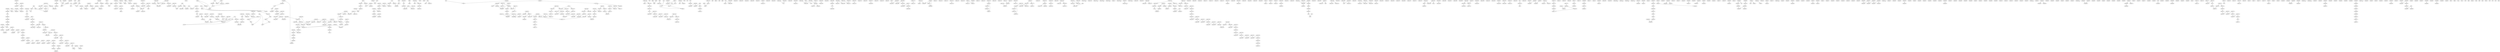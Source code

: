 digraph g
{

  /* list of nodes */
  "Int-Tn";
  "acpP_1";
  "ald2";
  "ald_1";
  "ald_2";
  "alsE";
  "apaH_2";
  "araQ_3";
  "araQ_4";
  "argH";
  "arnC_1";
  "artM_3";
  "atpE_1";
  "bcrR";
  "bglA";
  "bglH_2";
  "bglK_3";
  "bshA";
  "btuD_2";
  "btuD_3";
  "btuD_4";
  "btuD_6";
  "btuD_7";
  "cat";
  "celB_1";
  "celB_2";
  "cmpC";
  "comC1";
  "comC2";
  "cpsB";
  "cpsD";
  "dasA";
  "degA_1";
  "desK";
  "desR";
  "dhfR";
  "dinG_3";
  "dnaC_2";
  "dnaI";
  "dpnA";
  "dpnB";
  "dpnC";
  "dpnM";
  "dps";
  "drdA";
  "efeN";
  "epsJ";
  "erm";
  "femX";
  "fruA_1";
  "ftsY";
  "fucA";
  "fucU";
  "galE_1";
  "galT_2";
  "glnP";
  "glpK_2";
  "glyA_1";
  "glyE";
  "gpsB";
  "group_1";
  "group_1000";
  "group_1001";
  "group_1002";
  "group_1003";
  "group_1004";
  "group_1005";
  "group_1006";
  "group_1007";
  "group_1008";
  "group_1009";
  "group_1010";
  "group_1011";
  "group_1012";
  "group_1013";
  "group_1014";
  "group_1015";
  "group_1016";
  "group_1017";
  "group_1019";
  "group_1020";
  "group_1021";
  "group_1022";
  "group_1023";
  "group_1024";
  "group_1025";
  "group_1027";
  "group_1028";
  "group_1029";
  "group_1030";
  "group_1031";
  "group_1033";
  "group_1034";
  "group_1035";
  "group_1036";
  "group_1037";
  "group_1042";
  "group_1043";
  "group_1044";
  "group_1045";
  "group_1046";
  "group_1047";
  "group_1048";
  "group_1049";
  "group_1050";
  "group_1052";
  "group_1054";
  "group_1055";
  "group_1056";
  "group_1057";
  "group_1058";
  "group_1059";
  "group_1062";
  "group_1063";
  "group_1064";
  "group_1065";
  "group_1066";
  "group_1067";
  "group_1068";
  "group_1069";
  "group_1070";
  "group_1071";
  "group_1072";
  "group_1073";
  "group_1074";
  "group_1075";
  "group_1076";
  "group_1077";
  "group_1078";
  "group_1079";
  "group_108";
  "group_1081";
  "group_1082";
  "group_1083";
  "group_1084";
  "group_1085";
  "group_1086";
  "group_1087";
  "group_1088";
  "group_1089";
  "group_1090";
  "group_1091";
  "group_1092";
  "group_1093";
  "group_1094";
  "group_1095";
  "group_1096";
  "group_1097";
  "group_1098";
  "group_1099";
  "group_1100";
  "group_1101";
  "group_1102";
  "group_1103";
  "group_1104";
  "group_1105";
  "group_1106";
  "group_1108";
  "group_1109";
  "group_1110";
  "group_1111";
  "group_1112";
  "group_1113";
  "group_1114";
  "group_1115";
  "group_1116";
  "group_1117";
  "group_1118";
  "group_1119";
  "group_112";
  "group_1120";
  "group_1121";
  "group_1123";
  "group_1124";
  "group_1125";
  "group_1126";
  "group_1127";
  "group_1128";
  "group_1129";
  "group_1130";
  "group_1131";
  "group_1133";
  "group_1134";
  "group_1135";
  "group_1136";
  "group_1137";
  "group_1138";
  "group_1139";
  "group_114";
  "group_1140";
  "group_1141";
  "group_1142";
  "group_1143";
  "group_1144";
  "group_1145";
  "group_1146";
  "group_1147";
  "group_115";
  "group_1151";
  "group_1152";
  "group_1153";
  "group_1154";
  "group_1155";
  "group_1156";
  "group_1157";
  "group_1158";
  "group_1159";
  "group_1160";
  "group_1161";
  "group_1162";
  "group_1163";
  "group_1164";
  "group_1165";
  "group_1166";
  "group_1167";
  "group_1168";
  "group_1169";
  "group_1170";
  "group_1171";
  "group_1172";
  "group_1173";
  "group_1174";
  "group_1175";
  "group_1177";
  "group_1178";
  "group_1179";
  "group_1180";
  "group_1181";
  "group_1182";
  "group_1183";
  "group_1184";
  "group_1185";
  "group_1186";
  "group_1187";
  "group_1189";
  "group_1190";
  "group_1191";
  "group_1192";
  "group_1193";
  "group_1194";
  "group_1195";
  "group_1196";
  "group_1197";
  "group_1198";
  "group_1199";
  "group_12";
  "group_1200";
  "group_1201";
  "group_1202";
  "group_1203";
  "group_1204";
  "group_1205";
  "group_1206";
  "group_1207";
  "group_1208";
  "group_1209";
  "group_1210";
  "group_1211";
  "group_1212";
  "group_1213";
  "group_1214";
  "group_1215";
  "group_1216";
  "group_1217";
  "group_1218";
  "group_1219";
  "group_1220";
  "group_1221";
  "group_1222";
  "group_1223";
  "group_1224";
  "group_1225";
  "group_1226";
  "group_1227";
  "group_1228";
  "group_1229";
  "group_123";
  "group_1230";
  "group_1231";
  "group_1232";
  "group_1233";
  "group_1234";
  "group_1235";
  "group_1236";
  "group_1237";
  "group_1238";
  "group_1239";
  "group_124";
  "group_1240";
  "group_1241";
  "group_1242";
  "group_1243";
  "group_1244";
  "group_1245";
  "group_1246";
  "group_1247";
  "group_1248";
  "group_1249";
  "group_1250";
  "group_1251";
  "group_1252";
  "group_1253";
  "group_1254";
  "group_1255";
  "group_1256";
  "group_1257";
  "group_1258";
  "group_1259";
  "group_1260";
  "group_1261";
  "group_1262";
  "group_1263";
  "group_1264";
  "group_1265";
  "group_1266";
  "group_1267";
  "group_1269";
  "group_1271";
  "group_1272";
  "group_1273";
  "group_1274";
  "group_1275";
  "group_1276";
  "group_1277";
  "group_1278";
  "group_1279";
  "group_1280";
  "group_1281";
  "group_1282";
  "group_1283";
  "group_1284";
  "group_1285";
  "group_1286";
  "group_1287";
  "group_1288";
  "group_1289";
  "group_1290";
  "group_1291";
  "group_1292";
  "group_1293";
  "group_1294";
  "group_1295";
  "group_1296";
  "group_1299";
  "group_13";
  "group_130";
  "group_1300";
  "group_1302";
  "group_1303";
  "group_1304";
  "group_1305";
  "group_1306";
  "group_1307";
  "group_1308";
  "group_1309";
  "group_131";
  "group_1310";
  "group_1312";
  "group_1313";
  "group_1314";
  "group_1315";
  "group_1316";
  "group_1317";
  "group_132";
  "group_1320";
  "group_1321";
  "group_1322";
  "group_1323";
  "group_1324";
  "group_1325";
  "group_1326";
  "group_1327";
  "group_1328";
  "group_1329";
  "group_133";
  "group_1330";
  "group_1331";
  "group_1332";
  "group_1334";
  "group_1335";
  "group_1336";
  "group_1337";
  "group_1338";
  "group_1340";
  "group_1341";
  "group_1343";
  "group_1344";
  "group_1345";
  "group_1346";
  "group_1347";
  "group_1348";
  "group_1349";
  "group_135";
  "group_1350";
  "group_1351";
  "group_1352";
  "group_1353";
  "group_1354";
  "group_1355";
  "group_1356";
  "group_1358";
  "group_1359";
  "group_136";
  "group_1360";
  "group_1361";
  "group_1362";
  "group_1364";
  "group_1366";
  "group_1367";
  "group_1368";
  "group_1369";
  "group_1370";
  "group_1371";
  "group_1372";
  "group_1373";
  "group_1374";
  "group_1375";
  "group_1376";
  "group_1379";
  "group_1380";
  "group_1381";
  "group_1383";
  "group_1384";
  "group_1385";
  "group_1386";
  "group_1387";
  "group_1388";
  "group_1389";
  "group_1390";
  "group_1391";
  "group_1392";
  "group_1393";
  "group_1394";
  "group_1395";
  "group_1396";
  "group_1397";
  "group_1399";
  "group_14";
  "group_1400";
  "group_1402";
  "group_1403";
  "group_1404";
  "group_1405";
  "group_1406";
  "group_1407";
  "group_1408";
  "group_1409";
  "group_1410";
  "group_1411";
  "group_1412";
  "group_1413";
  "group_1414";
  "group_1418";
  "group_1420";
  "group_1424";
  "group_143";
  "group_144";
  "group_145";
  "group_146";
  "group_15";
  "group_151";
  "group_155";
  "group_158";
  "group_16";
  "group_163";
  "group_164";
  "group_17";
  "group_173";
  "group_176";
  "group_177";
  "group_18";
  "group_19";
  "group_1902";
  "group_1903";
  "group_1904";
  "group_20";
  "group_205";
  "group_206";
  "group_207";
  "group_208";
  "group_209";
  "group_21";
  "group_210";
  "group_211";
  "group_212";
  "group_213";
  "group_218";
  "group_22";
  "group_23";
  "group_24";
  "group_25";
  "group_2558";
  "group_2559";
  "group_258";
  "group_259";
  "group_26";
  "group_260";
  "group_262";
  "group_266";
  "group_27";
  "group_28";
  "group_284";
  "group_285";
  "group_290";
  "group_295";
  "group_296";
  "group_3";
  "group_301";
  "group_302";
  "group_313";
  "group_314";
  "group_315";
  "group_317";
  "group_319";
  "group_325";
  "group_328";
  "group_33";
  "group_34";
  "group_345";
  "group_35";
  "group_351";
  "group_352";
  "group_356";
  "group_36";
  "group_361";
  "group_377";
  "group_378";
  "group_39";
  "group_392";
  "group_4";
  "group_41";
  "group_416";
  "group_42";
  "group_420";
  "group_424";
  "group_428";
  "group_438";
  "group_443";
  "group_444";
  "group_445";
  "group_446";
  "group_45";
  "group_46";
  "group_460";
  "group_461";
  "group_462";
  "group_466";
  "group_467";
  "group_468";
  "group_469";
  "group_47";
  "group_471";
  "group_477";
  "group_479";
  "group_48";
  "group_480";
  "group_482";
  "group_483";
  "group_484";
  "group_485";
  "group_486";
  "group_488";
  "group_489";
  "group_490";
  "group_492";
  "group_493";
  "group_494";
  "group_496";
  "group_497";
  "group_498";
  "group_499";
  "group_5";
  "group_50";
  "group_501";
  "group_502";
  "group_503";
  "group_504";
  "group_505";
  "group_508";
  "group_51";
  "group_510";
  "group_511";
  "group_512";
  "group_513";
  "group_515";
  "group_516";
  "group_518";
  "group_519";
  "group_52";
  "group_524";
  "group_525";
  "group_527";
  "group_528";
  "group_529";
  "group_53";
  "group_530";
  "group_532";
  "group_533";
  "group_534";
  "group_535";
  "group_536";
  "group_537";
  "group_539";
  "group_54";
  "group_540";
  "group_541";
  "group_542";
  "group_543";
  "group_544";
  "group_545";
  "group_546";
  "group_547";
  "group_549";
  "group_550";
  "group_551";
  "group_552";
  "group_553";
  "group_554";
  "group_555";
  "group_556";
  "group_558";
  "group_559";
  "group_56";
  "group_560";
  "group_561";
  "group_562";
  "group_563";
  "group_564";
  "group_565";
  "group_566";
  "group_567";
  "group_569";
  "group_576";
  "group_577";
  "group_578";
  "group_58";
  "group_581";
  "group_582";
  "group_584";
  "group_585";
  "group_586";
  "group_587";
  "group_588";
  "group_589";
  "group_59";
  "group_590";
  "group_592";
  "group_593";
  "group_594";
  "group_595";
  "group_596";
  "group_597";
  "group_6";
  "group_60";
  "group_600";
  "group_601";
  "group_603";
  "group_604";
  "group_605";
  "group_606";
  "group_607";
  "group_608";
  "group_609";
  "group_610";
  "group_614";
  "group_615";
  "group_616";
  "group_617";
  "group_618";
  "group_619";
  "group_62";
  "group_621";
  "group_622";
  "group_623";
  "group_624";
  "group_625";
  "group_633";
  "group_634";
  "group_635";
  "group_636";
  "group_637";
  "group_638";
  "group_639";
  "group_64";
  "group_640";
  "group_641";
  "group_642";
  "group_643";
  "group_644";
  "group_645";
  "group_646";
  "group_647";
  "group_648";
  "group_65";
  "group_650";
  "group_651";
  "group_652";
  "group_653";
  "group_654";
  "group_655";
  "group_656";
  "group_66";
  "group_660";
  "group_661";
  "group_662";
  "group_663";
  "group_664";
  "group_665";
  "group_666";
  "group_667";
  "group_668";
  "group_669";
  "group_67";
  "group_670";
  "group_671";
  "group_673";
  "group_676";
  "group_677";
  "group_680";
  "group_681";
  "group_682";
  "group_684";
  "group_685";
  "group_686";
  "group_688";
  "group_689";
  "group_690";
  "group_691";
  "group_692";
  "group_693";
  "group_694";
  "group_698";
  "group_7";
  "group_702";
  "group_703";
  "group_711";
  "group_712";
  "group_713";
  "group_714";
  "group_715";
  "group_716";
  "group_717";
  "group_718";
  "group_719";
  "group_72";
  "group_721";
  "group_722";
  "group_723";
  "group_724";
  "group_725";
  "group_726";
  "group_727";
  "group_728";
  "group_729";
  "group_730";
  "group_731";
  "group_732";
  "group_733";
  "group_734";
  "group_735";
  "group_737";
  "group_738";
  "group_739";
  "group_740";
  "group_741";
  "group_742";
  "group_743";
  "group_744";
  "group_745";
  "group_746";
  "group_747";
  "group_748";
  "group_749";
  "group_75";
  "group_750";
  "group_751";
  "group_752";
  "group_753";
  "group_754";
  "group_755";
  "group_756";
  "group_757";
  "group_758";
  "group_759";
  "group_760";
  "group_761";
  "group_762";
  "group_763";
  "group_764";
  "group_765";
  "group_766";
  "group_767";
  "group_768";
  "group_769";
  "group_77";
  "group_770";
  "group_771";
  "group_772";
  "group_773";
  "group_774";
  "group_775";
  "group_776";
  "group_777";
  "group_778";
  "group_779";
  "group_78";
  "group_782";
  "group_783";
  "group_786";
  "group_788";
  "group_789";
  "group_79";
  "group_790";
  "group_791";
  "group_792";
  "group_793";
  "group_794";
  "group_795";
  "group_796";
  "group_797";
  "group_798";
  "group_799";
  "group_8";
  "group_800";
  "group_801";
  "group_802";
  "group_803";
  "group_804";
  "group_806";
  "group_807";
  "group_808";
  "group_809";
  "group_81";
  "group_810";
  "group_811";
  "group_812";
  "group_813";
  "group_814";
  "group_815";
  "group_816";
  "group_817";
  "group_818";
  "group_819";
  "group_82";
  "group_820";
  "group_822";
  "group_823";
  "group_824";
  "group_825";
  "group_826";
  "group_827";
  "group_828";
  "group_829";
  "group_830";
  "group_831";
  "group_832";
  "group_834";
  "group_835";
  "group_836";
  "group_837";
  "group_838";
  "group_839";
  "group_840";
  "group_841";
  "group_842";
  "group_843";
  "group_844";
  "group_845";
  "group_846";
  "group_847";
  "group_848";
  "group_85";
  "group_850";
  "group_851";
  "group_852";
  "group_853";
  "group_854";
  "group_855";
  "group_856";
  "group_857";
  "group_861";
  "group_862";
  "group_863";
  "group_864";
  "group_865";
  "group_866";
  "group_867";
  "group_868";
  "group_869";
  "group_87";
  "group_870";
  "group_871";
  "group_872";
  "group_873";
  "group_874";
  "group_875";
  "group_876";
  "group_877";
  "group_878";
  "group_879";
  "group_880";
  "group_881";
  "group_884";
  "group_885";
  "group_887";
  "group_888";
  "group_889";
  "group_890";
  "group_892";
  "group_893";
  "group_894";
  "group_895";
  "group_896";
  "group_897";
  "group_898";
  "group_899";
  "group_9";
  "group_900";
  "group_902";
  "group_903";
  "group_904";
  "group_905";
  "group_906";
  "group_907";
  "group_908";
  "group_909";
  "group_911";
  "group_912";
  "group_913";
  "group_914";
  "group_915";
  "group_916";
  "group_917";
  "group_918";
  "group_919";
  "group_920";
  "group_921";
  "group_922";
  "group_923";
  "group_924";
  "group_925";
  "group_926";
  "group_927";
  "group_928";
  "group_929";
  "group_93";
  "group_930";
  "group_932";
  "group_934";
  "group_935";
  "group_936";
  "group_937";
  "group_94";
  "group_940";
  "group_941";
  "group_942";
  "group_943";
  "group_944";
  "group_945";
  "group_946";
  "group_947";
  "group_948";
  "group_949";
  "group_95";
  "group_950";
  "group_951";
  "group_952";
  "group_953";
  "group_955";
  "group_956";
  "group_957";
  "group_958";
  "group_959";
  "group_961";
  "group_962";
  "group_963";
  "group_964";
  "group_965";
  "group_966";
  "group_969";
  "group_970";
  "group_972";
  "group_973";
  "group_974";
  "group_975";
  "group_976";
  "group_977";
  "group_978";
  "group_979";
  "group_980";
  "group_982";
  "group_983";
  "group_984";
  "group_985";
  "group_987";
  "group_988";
  "group_989";
  "group_99";
  "group_990";
  "group_991";
  "group_992";
  "group_993";
  "group_996";
  "group_997";
  "group_998";
  "group_999";
  "gspA";
  "haeIIIM";
  "hisC";
  "hlyB";
  "iga";
  "iga_1";
  "iga_2";
  "insK";
  "iphP";
  "lacE_2";
  "lacF_2";
  "lacG_1";
  "lagD_3";
  "leuB";
  "levE_1";
  "lexA";
  "licC_2";
  "lnrL";
  "lytA_1";
  "lytA_2";
  "malK";
  "manP";
  "manR";
  "manX_2";
  "manZ_3";
  "melD_1";
  "menE";
  "metG_1";
  "metY";
  "mngA";
  "msbA_2";
  "mshA";
  "msmX_2";
  "mta";
  "mtlD";
  "mtlF";
  "mtlR";
  "murR";
  "nagC_2";
  "nagD";
  "nanA_3";
  "nanB_2";
  "nanE_2";
  "nanE_3";
  "ndvA";
  "ntpA";
  "ntpB";
  "ntpC";
  "ntpD";
  "ntpG";
  "ntpK";
  "pbpX";
  "peb1A_2";
  "penA";
  "pezA";
  "pezT";
  "phoU_3";
  "pinR";
  "ponA";
  "ramC";
  "rbsR";
  "rcsC";
  "recF_2";
  "repB";
  "rfbA";
  "rfbC";
  "rhaB";
  "rhaR";
  "rlmN_2";
  "rmlA";
  "rmlB";
  "rmlD";
  "rsmC";
  "serB";
  "smc_2";
  "sorC_1";
  "ssb_3";
  "sugB";
  "tagF";
  "tagU_1";
  "tet(M)";
  "thiO";
  "tkt_1";
  "trpC";
  "tsaB";
  "uvrD";
  "xerC_1";
  "xerC_3";
  "xerC_4";
  "xerC_5";
  "xerC_6";
  "xerC_7";
  "xerC_9";
  "xerD";
  "ybbH_2";
  "ycfH";
  "yihX";
  "yjhC_2";
  "yodJ";
  "yteP_2";
  "ywqC";
  "yxdL_2";

  /* list of edges */
  "Int-Tn" -> "group_887" [weight = "1"];
  "acpP_1" -> "group_1300" [weight = "1"];
  "acpP_1" -> "group_1302" [weight = "1"];
  "ald2" -> "ald_1" [weight = "1"];
  "ald2" -> "ald_2" [weight = "1"];
  "ald_2" -> "ald_1" [weight = "1"];
  "alsE" -> "fruA_1" [weight = "1"];
  "alsE" -> "tkt_1" [weight = "1"];
  "araQ_3" -> "group_673" [weight = "1"];
  "atpE_1" -> "ntpC" [weight = "0.5"];
  "bcrR" -> "group_996" [weight = "1"];
  "bglK_3" -> "group_702" [weight = "0.5"];
  "btuD_2" -> "btuD_3" [weight = "1"];
  "btuD_2" -> "group_881" [weight = "1"];
  "btuD_4" -> "group_496" [weight = "1"];
  "btuD_6" -> "group_982" [weight = "1"];
  "btuD_7" -> "group_1400" [weight = "1"];
  "btuD_7" -> "group_1402" [weight = "1"];
  "celB_1" -> "celB_2" [weight = "1"];
  "cpsB" -> "group_1364" [weight = "1"];
  "cpsB" -> "tagU_1" [weight = "1"];
  "degA_1" -> "dasA" [weight = "1"];
  "desK" -> "desR" [weight = "1"];
  "desK" -> "group_313" [weight = "1"];
  "dpnB" -> "dpnA" [weight = "1"];
  "dpnC" -> "group_1050" [weight = "0.5"];
  "dpnM" -> "dpnA" [weight = "1"];
  "dps" -> "dhfR" [weight = "0.5"];
  "epsJ" -> "group_515" [weight = "1"];
  "fucA" -> "group_934" [weight = "1"];
  "fucU" -> "drdA" [weight = "0.5"];
  "fucU" -> "manX_2" [weight = "0.5"];
  "galE_1" -> "galT_2" [weight = "1"];
  "glyA_1" -> "group_969" [weight = "1"];
  "group_1000" -> "group_1001" [weight = "1"];
  "group_1000" -> "group_999" [weight = "1"];
  "group_1001" -> "group_1002" [weight = "1"];
  "group_1002" -> "group_1003" [weight = "1"];
  "group_1004" -> "group_1003" [weight = "1"];
  "group_1004" -> "group_1005" [weight = "1"];
  "group_1006" -> "group_1005" [weight = "1"];
  "group_1006" -> "group_1007" [weight = "1"];
  "group_1007" -> "group_1008" [weight = "1"];
  "group_1007" -> "group_1283" [weight = "1"];
  "group_1008" -> "group_1009" [weight = "1"];
  "group_1010" -> "group_1009" [weight = "1"];
  "group_1012" -> "group_1011" [weight = "1"];
  "group_1012" -> "group_1013" [weight = "1"];
  "group_1013" -> "group_1014" [weight = "1"];
  "group_1015" -> "group_1014" [weight = "1"];
  "group_1016" -> "group_1015" [weight = "1"];
  "group_1016" -> "group_1017" [weight = "1"];
  "group_1020" -> "group_1021" [weight = "1"];
  "group_1021" -> "group_1022" [weight = "1"];
  "group_1023" -> "group_1022" [weight = "1"];
  "group_1023" -> "group_1024" [weight = "1"];
  "group_1025" -> "group_1024" [weight = "1"];
  "group_1025" -> "gspA" [weight = "1"];
  "group_1027" -> "group_1028" [weight = "1"];
  "group_1028" -> "group_1029" [weight = "1"];
  "group_1030" -> "group_1029" [weight = "1"];
  "group_1031" -> "group_1030" [weight = "1"];
  "group_1043" -> "group_1042" [weight = "1"];
  "group_1044" -> "group_1043" [weight = "1"];
  "group_1044" -> "group_1045" [weight = "1"];
  "group_1045" -> "group_1046" [weight = "1"];
  "group_1052" -> "lnrL" [weight = "0.5"];
  "group_1054" -> "lnrL" [weight = "0.5"];
  "group_1056" -> "group_1057" [weight = "1"];
  "group_1058" -> "group_1059" [weight = "0.5"];
  "group_1062" -> "group_266" [weight = "1"];
  "group_1064" -> "group_1063" [weight = "1"];
  "group_1068" -> "group_1067" [weight = "1"];
  "group_1068" -> "group_1069" [weight = "1"];
  "group_1070" -> "group_1071" [weight = "1"];
  "group_1072" -> "group_1071" [weight = "1"];
  "group_1073" -> "group_1074" [weight = "1"];
  "group_1077" -> "group_1383" [weight = "1"];
  "group_1082" -> "group_1081" [weight = "1"];
  "group_1082" -> "group_1083" [weight = "1"];
  "group_1084" -> "group_1083" [weight = "1"];
  "group_1084" -> "group_1085" [weight = "1"];
  "group_1085" -> "group_1086" [weight = "1"];
  "group_1087" -> "group_1088" [weight = "1"];
  "group_1090" -> "group_1089" [weight = "1"];
  "group_1090" -> "group_1091" [weight = "1"];
  "group_1091" -> "group_1092" [weight = "1"];
  "group_1092" -> "group_1093" [weight = "1"];
  "group_1094" -> "group_1093" [weight = "1"];
  "group_1094" -> "group_1095" [weight = "1"];
  "group_1096" -> "group_1095" [weight = "1"];
  "group_1096" -> "group_1097" [weight = "1"];
  "group_1098" -> "group_1097" [weight = "1"];
  "group_1099" -> "group_1098" [weight = "1"];
  "group_1099" -> "group_1100" [weight = "1"];
  "group_1101" -> "group_1100" [weight = "1"];
  "group_1102" -> "group_1101" [weight = "1"];
  "group_1102" -> "group_1103" [weight = "1"];
  "group_1103" -> "group_1104" [weight = "1"];
  "group_1105" -> "group_1104" [weight = "1"];
  "group_1106" -> "group_1105" [weight = "1"];
  "group_1109" -> "group_1108" [weight = "1"];
  "group_1109" -> "group_1110" [weight = "1"];
  "group_1110" -> "group_1111" [weight = "1"];
  "group_1111" -> "group_1112" [weight = "1"];
  "group_1112" -> "group_1113" [weight = "1"];
  "group_1114" -> "group_1113" [weight = "1"];
  "group_1114" -> "group_1115" [weight = "1"];
  "group_1117" -> "group_1118" [weight = "1"];
  "group_1119" -> "group_589" [weight = "1"];
  "group_1119" -> "group_9" [weight = "1"];
  "group_1124" -> "group_1123" [weight = "1"];
  "group_1128" -> "dnaC_2" [weight = "1"];
  "group_1128" -> "group_1129" [weight = "1"];
  "group_1129" -> "group_1130" [weight = "1"];
  "group_1130" -> "group_1131" [weight = "1"];
  "group_1131" -> "xerC_7" [weight = "1"];
  "group_1134" -> "group_1133" [weight = "1"];
  "group_1134" -> "group_1135" [weight = "1"];
  "group_1135" -> "group_1136" [weight = "1"];
  "group_1137" -> "group_1136" [weight = "1"];
  "group_1137" -> "group_1138" [weight = "1"];
  "group_1139" -> "group_1138" [weight = "1"];
  "group_1139" -> "group_1140" [weight = "1"];
  "group_1140" -> "group_1141" [weight = "1"];
  "group_1142" -> "group_1141" [weight = "1"];
  "group_1143" -> "group_1142" [weight = "1"];
  "group_1143" -> "group_1144" [weight = "1"];
  "group_1144" -> "group_1145" [weight = "1"];
  "group_1145" -> "group_1146" [weight = "1"];
  "group_1147" -> "phoU_3" [weight = "1"];
  "group_114" -> "group_1035" [weight = "1"];
  "group_114" -> "group_551" [weight = "1"];
  "group_1152" -> "group_351" [weight = "1"];
  "group_1155" -> "group_501" [weight = "1"];
  "group_1156" -> "group_1157" [weight = "1"];
  "group_1158" -> "group_1159" [weight = "1"];
  "group_1161" -> "group_1160" [weight = "1"];
  "group_1161" -> "group_1409" [weight = "1"];
  "group_1163" -> "group_1164" [weight = "1"];
  "group_1165" -> "group_1164" [weight = "1"];
  "group_1166" -> "group_1165" [weight = "1"];
  "group_1167" -> "group_1168" [weight = "1"];
  "group_1167" -> "group_504" [weight = "1"];
  "group_1168" -> "group_1169" [weight = "1"];
  "group_1168" -> "group_1196" [weight = "1"];
  "group_1170" -> "group_815" [weight = "1"];
  "group_1171" -> "group_815" [weight = "1"];
  "group_1172" -> "group_1171" [weight = "1"];
  "group_1172" -> "group_1173" [weight = "1"];
  "group_1174" -> "group_1175" [weight = "1"];
  "group_1174" -> "group_811" [weight = "1"];
  "group_1175" -> "group_809" [weight = "1"];
  "group_1177" -> "group_213" [weight = "1"];
  "group_1178" -> "group_262" [weight = "1"];
  "group_1180" -> "group_1181" [weight = "1"];
  "group_1181" -> "group_1182" [weight = "1"];
  "group_1185" -> "group_1184" [weight = "1"];
  "group_1185" -> "group_1186" [weight = "1"];
  "group_1186" -> "group_1187" [weight = "1"];
  "group_1190" -> "group_1189" [weight = "1"];
  "group_1191" -> "group_1190" [weight = "1"];
  "group_1191" -> "group_1192" [weight = "1"];
  "group_1193" -> "group_1192" [weight = "1"];
  "group_1194" -> "group_1194" [weight = "1"];
  "group_1196" -> "group_1196" [weight = "1"];
  "group_1197" -> "group_1197" [weight = "1"];
  "group_1198" -> "group_1198" [weight = "1"];
  "group_1199" -> "group_1199" [weight = "1"];
  "group_1200" -> "group_1200" [weight = "1"];
  "group_1201" -> "group_1201" [weight = "1"];
  "group_1202" -> "group_1202" [weight = "1"];
  "group_1206" -> "group_1205" [weight = "1"];
  "group_1206" -> "group_1207" [weight = "1"];
  "group_1208" -> "xerC_1" [weight = "1"];
  "group_1209" -> "group_1208" [weight = "1"];
  "group_1210" -> "group_1209" [weight = "1"];
  "group_1210" -> "group_1211" [weight = "1"];
  "group_1211" -> "group_1212" [weight = "1"];
  "group_1213" -> "group_1212" [weight = "1"];
  "group_1214" -> "group_1213" [weight = "1"];
  "group_1214" -> "group_1215" [weight = "1"];
  "group_1215" -> "group_1216" [weight = "1"];
  "group_1216" -> "group_1217" [weight = "1"];
  "group_1218" -> "group_1217" [weight = "1"];
  "group_1218" -> "group_1219" [weight = "1"];
  "group_1219" -> "group_1220" [weight = "1"];
  "group_1220" -> "group_1221" [weight = "1"];
  "group_1221" -> "group_1222" [weight = "1"];
  "group_1222" -> "group_1223" [weight = "1"];
  "group_1224" -> "group_1223" [weight = "1"];
  "group_1224" -> "group_1225" [weight = "1"];
  "group_1225" -> "group_1226" [weight = "1"];
  "group_1227" -> "group_1226" [weight = "1"];
  "group_1227" -> "group_1228" [weight = "1"];
  "group_1229" -> "group_1228" [weight = "1"];
  "group_1229" -> "group_1230" [weight = "1"];
  "group_1230" -> "group_1231" [weight = "1"];
  "group_1232" -> "group_1231" [weight = "1"];
  "group_1232" -> "group_1233" [weight = "1"];
  "group_1234" -> "group_1233" [weight = "1"];
  "group_1234" -> "group_1235" [weight = "1"];
  "group_1235" -> "group_1236" [weight = "1"];
  "group_1237" -> "group_1236" [weight = "1"];
  "group_1238" -> "group_1237" [weight = "1"];
  "group_1238" -> "group_1239" [weight = "1"];
  "group_1239" -> "group_1240" [weight = "1"];
  "group_1241" -> "group_1240" [weight = "1"];
  "group_1241" -> "group_1242" [weight = "1"];
  "group_1242" -> "group_1243" [weight = "1"];
  "group_1243" -> "group_1244" [weight = "1"];
  "group_1244" -> "group_1245" [weight = "1"];
  "group_1246" -> "group_1245" [weight = "1"];
  "group_1246" -> "group_1247" [weight = "1"];
  "group_1247" -> "group_1248" [weight = "1"];
  "group_1249" -> "group_1248" [weight = "1"];
  "group_1249" -> "group_1250" [weight = "1"];
  "group_124" -> "group_266" [weight = "1"];
  "group_1251" -> "group_1250" [weight = "1"];
  "group_1251" -> "group_1252" [weight = "1"];
  "group_1253" -> "group_1252" [weight = "1"];
  "group_1253" -> "group_1254" [weight = "1"];
  "group_1254" -> "group_1255" [weight = "1"];
  "group_1255" -> "group_1256" [weight = "1"];
  "group_1256" -> "group_1257" [weight = "1"];
  "group_1261" -> "group_1262" [weight = "1"];
  "group_1263" -> "group_1262" [weight = "1"];
  "group_1263" -> "group_1264" [weight = "1"];
  "group_1264" -> "group_525" [weight = "1"];
  "group_1265" -> "group_525" [weight = "1"];
  "group_1266" -> "group_1265" [weight = "1"];
  "group_1266" -> "group_1267" [weight = "1"];
  "group_1267" -> "ndvA" [weight = "1"];
  "group_1269" -> "ndvA" [weight = "1"];
  "group_1269" -> "rhaR" [weight = "1"];
  "group_1275" -> "group_36" [weight = "1"];
  "group_1277" -> "group_1276" [weight = "1"];
  "group_1277" -> "group_1278" [weight = "1"];
  "group_1279" -> "group_1280" [weight = "1"];
  "group_1280" -> "group_795" [weight = "1"];
  "group_1281" -> "group_1009" [weight = "1"];
  "group_1282" -> "group_1007" [weight = "1"];
  "group_1282" -> "group_1009" [weight = "1"];
  "group_1283" -> "group_1284" [weight = "1"];
  "group_1284" -> "group_462" [weight = "1"];
  "group_1285" -> "group_1286" [weight = "1"];
  "group_1285" -> "group_462" [weight = "1"];
  "group_1286" -> "group_1287" [weight = "1"];
  "group_1287" -> "group_1288" [weight = "1"];
  "group_1290" -> "group_1291" [weight = "1"];
  "group_1296" -> "cat" [weight = "1"];
  "group_1296" -> "hisC" [weight = "1"];
  "group_1299" -> "group_1300" [weight = "1"];
  "group_1302" -> "group_1303" [weight = "1"];
  "group_1303" -> "group_1304" [weight = "1"];
  "group_1304" -> "group_1196" [weight = "1"];
  "group_1305" -> "group_1166" [weight = "1"];
  "group_1306" -> "group_1165" [weight = "1"];
  "group_1306" -> "group_1307" [weight = "1"];
  "group_1307" -> "group_1308" [weight = "1"];
  "group_1308" -> "group_1309" [weight = "1"];
  "group_1310" -> "group_1309" [weight = "1"];
  "group_1310" -> "recF_2" [weight = "1"];
  "group_1312" -> "group_1313" [weight = "1"];
  "group_1314" -> "group_1313" [weight = "1"];
  "group_1314" -> "group_1315" [weight = "1"];
  "group_1315" -> "group_1316" [weight = "1"];
  "group_1317" -> "group_1316" [weight = "1"];
  "group_1317" -> "pezT" [weight = "1"];
  "group_131" -> "group_130" [weight = "1"];
  "group_1320" -> "group_163" [weight = "1"];
  "group_1323" -> "group_484" [weight = "1"];
  "group_1324" -> "group_484" [weight = "1"];
  "group_1329" -> "group_1328" [weight = "1"];
  "group_1329" -> "group_1330" [weight = "1"];
  "group_132" -> "group_133" [weight = "1"];
  "group_1331" -> "group_52" [weight = "1"];
  "group_1334" -> "cmpC" [weight = "1"];
  "group_1334" -> "group_1335" [weight = "1"];
  "group_1335" -> "group_1336" [weight = "1"];
  "group_1336" -> "group_1337" [weight = "1"];
  "group_1338" -> "mta" [weight = "1"];
  "group_1340" -> "group_1341" [weight = "1"];
  "group_1340" -> "mta" [weight = "1"];
  "group_1345" -> "group_1344" [weight = "1"];
  "group_1345" -> "group_1346" [weight = "1"];
  "group_1347" -> "group_1346" [weight = "1"];
  "group_1347" -> "group_1348" [weight = "1"];
  "group_1349" -> "group_1348" [weight = "1"];
  "group_1353" -> "group_1354" [weight = "1"];
  "group_1355" -> "group_1354" [weight = "1"];
  "group_1356" -> "arnC_1" [weight = "1"];
  "group_1356" -> "group_1355" [weight = "1"];
  "group_1358" -> "arnC_1" [weight = "1"];
  "group_1358" -> "group_1359" [weight = "1"];
  "group_1359" -> "group_1360" [weight = "1"];
  "group_1361" -> "group_1360" [weight = "1"];
  "group_1361" -> "group_1362" [weight = "1"];
  "group_1362" -> "cpsD" [weight = "1"];
  "group_1364" -> "cpsD" [weight = "1"];
  "group_136" -> "group_135" [weight = "1"];
  "group_1373" -> "group_1374" [weight = "1"];
  "group_1374" -> "group_1375" [weight = "1"];
  "group_1376" -> "group_1375" [weight = "1"];
  "group_1376" -> "group_258" [weight = "1"];
  "group_1379" -> "group_1380" [weight = "1"];
  "group_1379" -> "nagC_2" [weight = "1"];
  "group_1381" -> "group_1380" [weight = "1"];
  "group_1381" -> "lacG_1" [weight = "1"];
  "group_1384" -> "group_1385" [weight = "1"];
  "group_1390" -> "group_1391" [weight = "1"];
  "group_1390" -> "group_741" [weight = "1"];
  "group_1391" -> "group_1392" [weight = "1"];
  "group_1393" -> "group_1394" [weight = "1"];
  "group_1396" -> "group_590" [weight = "1"];
  "group_1397" -> "yihX" [weight = "1"];
  "group_1399" -> "group_1400" [weight = "1"];
  "group_13" -> "group_21" [weight = "1"];
  "group_1403" -> "group_1402" [weight = "1"];
  "group_1407" -> "group_1408" [weight = "1"];
  "group_1410" -> "group_1160" [weight = "1"];
  "group_1410" -> "group_1409" [weight = "1"];
  "group_1410" -> "group_502" [weight = "1"];
  "group_1411" -> "group_1158" [weight = "1"];
  "group_1412" -> "group_1413" [weight = "1"];
  "group_1420" -> "iga_2" [weight = "1"];
  "group_143" -> "group_604" [weight = "1"];
  "group_144" -> "group_145" [weight = "1"];
  "group_144" -> "group_146" [weight = "1"];
  "group_14" -> "group_1127" [weight = "1"];
  "group_14" -> "group_22" [weight = "1"];
  "group_15" -> "group_25" [weight = "1"];
  "group_163" -> "group_505" [weight = "1"];
  "group_164" -> "group_1331" [weight = "1"];
  "group_16" -> "group_485" [weight = "1"];
  "group_176" -> "group_661" [weight = "1"];
  "group_17" -> "group_16" [weight = "1"];
  "group_1904" -> "group_1904" [weight = "1"];
  "group_205" -> "group_1406" [weight = "1"];
  "group_206" -> "group_206" [weight = "1"];
  "group_207" -> "group_207" [weight = "0.5"];
  "group_208" -> "group_1288" [weight = "1"];
  "group_208" -> "group_209" [weight = "1"];
  "group_209" -> "group_988" [weight = "1"];
  "group_20" -> "group_20" [weight = "1"];
  "group_210" -> "group_1042" [weight = "1"];
  "group_210" -> "group_211" [weight = "1"];
  "group_210" -> "group_496" [weight = "1"];
  "group_211" -> "group_496" [weight = "1"];
  "group_212" -> "group_1161" [weight = "1"];
  "group_212" -> "group_1177" [weight = "1"];
  "group_218" -> "group_530" [weight = "1"];
  "group_2558" -> "group_301" [weight = "1"];
  "group_2559" -> "group_1369" [weight = "1"];
  "group_258" -> "argH" [weight = "1"];
  "group_258" -> "group_114" [weight = "1"];
  "group_259" -> "group_114" [weight = "1"];
  "group_259" -> "group_551" [weight = "1"];
  "group_262" -> "group_1179" [weight = "1"];
  "group_262" -> "group_556" [weight = "1"];
  "group_266" -> "group_123" [weight = "1"];
  "group_266" -> "group_559" [weight = "1"];
  "group_27" -> "group_588" [weight = "1"];
  "group_284" -> "bglA" [weight = "1"];
  "group_285" -> "licC_2" [weight = "1"];
  "group_295" -> "group_296" [weight = "1"];
  "group_295" -> "group_587" [weight = "1"];
  "group_301" -> "group_3" [weight = "1"];
  "group_302" -> "group_4" [weight = "1"];
  "group_315" -> "group_1327" [weight = "1"];
  "group_315" -> "ycfH" [weight = "1"];
  "group_325" -> "group_617" [weight = "1"];
  "group_33" -> "group_26" [weight = "0.5"];
  "group_345" -> "group_634" [weight = "0.5"];
  "group_34" -> "group_33" [weight = "1"];
  "group_351" -> "group_164" [weight = "1"];
  "group_351" -> "group_52" [weight = "1"];
  "group_35" -> "group_27" [weight = "1"];
  "group_35" -> "group_588" [weight = "1"];
  "group_35" -> "group_589" [weight = "0.5"];
  "group_392" -> "group_961" [weight = "1"];
  "group_39" -> "bshA" [weight = "1"];
  "group_3" -> "group_5" [weight = "1"];
  "group_416" -> "group_488" [weight = "1"];
  "group_420" -> "haeIIIM" [weight = "0.5"];
  "group_428" -> "group_501" [weight = "1"];
  "group_42" -> "malK" [weight = "1"];
  "group_42" -> "msmX_2" [weight = "1"];
  "group_438" -> "group_1115" [weight = "1"];
  "group_438" -> "group_1116" [weight = "1"];
  "group_438" -> "group_768" [weight = "1"];
  "group_438" -> "group_769" [weight = "1"];
  "group_443" -> "group_444" [weight = "1"];
  "group_444" -> "group_777" [weight = "1"];
  "group_445" -> "group_777" [weight = "0.5"];
  "group_446" -> "group_25" [weight = "1"];
  "group_446" -> "group_445" [weight = "0.5"];
  "group_45" -> "group_46" [weight = "1"];
  "group_460" -> "group_1278" [weight = "1"];
  "group_460" -> "group_461" [weight = "0.5"];
  "group_460" -> "group_794" [weight = "1"];
  "group_461" -> "group_1279" [weight = "1"];
  "group_461" -> "group_795" [weight = "1"];
  "group_466" -> "dinG_3" [weight = "1"];
  "group_466" -> "group_808" [weight = "1"];
  "group_467" -> "group_467" [weight = "1"];
  "group_467" -> "group_468" [weight = "1"];
  "group_467" -> "group_815" [weight = "1"];
  "group_468" -> "group_468" [weight = "1"];
  "group_469" -> "group_817" [weight = "1"];
  "group_471" -> "group_1116" [weight = "1"];
  "group_471" -> "group_819" [weight = "1"];
  "group_479" -> "group_479" [weight = "1"];
  "group_47" -> "group_1086" [weight = "1"];
  "group_47" -> "group_1087" [weight = "1"];
  "group_480" -> "group_23" [weight = "1"];
  "group_484" -> "group_853" [weight = "1"];
  "group_486" -> "group_19" [weight = "1"];
  "group_488" -> "group_926" [weight = "1"];
  "group_488" -> "group_927" [weight = "1"];
  "group_489" -> "group_490" [weight = "0.5"];
  "group_490" -> "ald_1" [weight = "0.5"];
  "group_492" -> "group_176" [weight = "1"];
  "group_493" -> "group_1010" [weight = "1"];
  "group_493" -> "group_1011" [weight = "1"];
  "group_493" -> "group_1281" [weight = "1"];
  "group_493" -> "group_795" [weight = "1"];
  "group_499" -> "murR" [weight = "1"];
  "group_4" -> "group_2558" [weight = "1"];
  "group_502" -> "group_1159" [weight = "1"];
  "group_502" -> "group_1411" [weight = "1"];
  "group_503" -> "group_53" [weight = "1"];
  "group_504" -> "group_1166" [weight = "1"];
  "group_504" -> "group_1305" [weight = "1"];
  "group_50" -> "group_942" [weight = "1"];
  "group_511" -> "group_510" [weight = "1"];
  "group_511" -> "group_512" [weight = "1"];
  "group_512" -> "group_513" [weight = "1"];
  "group_513" -> "epsJ" [weight = "1"];
  "group_516" -> "group_515" [weight = "1"];
  "group_516" -> "tagF" [weight = "1"];
  "group_518" -> "group_519" [weight = "1"];
  "group_525" -> "group_524" [weight = "1"];
  "group_537" -> "efeN" [weight = "1"];
  "group_537" -> "group_28" [weight = "1"];
  "group_539" -> "group_540" [weight = "1"];
  "group_541" -> "group_540" [weight = "1"];
  "group_541" -> "group_542" [weight = "1"];
  "group_543" -> "group_542" [weight = "1"];
  "group_543" -> "group_544" [weight = "1"];
  "group_545" -> "group_544" [weight = "1"];
  "group_545" -> "group_546" [weight = "1"];
  "group_54" -> "group_54" [weight = "1"];
  "group_552" -> "group_259" [weight = "1"];
  "group_552" -> "group_553" [weight = "1"];
  "group_553" -> "group_260" [weight = "1"];
  "group_554" -> "group_555" [weight = "1"];
  "group_566" -> "group_565" [weight = "1"];
  "group_576" -> "bglA" [weight = "1"];
  "group_577" -> "group_576" [weight = "1"];
  "group_578" -> "group_577" [weight = "1"];
  "group_581" -> "group_582" [weight = "1"];
  "group_581" -> "licC_2" [weight = "1"];
  "group_585" -> "group_22" [weight = "1"];
  "group_590" -> "rsmC" [weight = "1"];
  "group_592" -> "group_593" [weight = "1"];
  "group_594" -> "group_593" [weight = "1"];
  "group_597" -> "group_302" [weight = "1"];
  "group_59" -> "group_58" [weight = "1"];
  "group_5" -> "group_592" [weight = "1"];
  "group_600" -> "dhfR" [weight = "0.5"];
  "group_605" -> "group_604" [weight = "1"];
  "group_605" -> "group_606" [weight = "1"];
  "group_607" -> "group_606" [weight = "1"];
  "group_622" -> "group_623" [weight = "1"];
  "group_622" -> "group_932" [weight = "1"];
  "group_624" -> "group_625" [weight = "0.5"];
  "group_62" -> "group_62" [weight = "1"];
  "group_638" -> "group_637" [weight = "1"];
  "group_638" -> "group_639" [weight = "1"];
  "group_639" -> "group_640" [weight = "1"];
  "group_640" -> "group_641" [weight = "1"];
  "group_642" -> "group_641" [weight = "1"];
  "group_642" -> "group_643" [weight = "1"];
  "group_644" -> "group_643" [weight = "1"];
  "group_645" -> "group_644" [weight = "1"];
  "group_645" -> "group_646" [weight = "1"];
  "group_646" -> "group_647" [weight = "1"];
  "group_648" -> "apaH_2" [weight = "1"];
  "group_648" -> "group_647" [weight = "1"];
  "group_64" -> "group_1047" [weight = "1"];
  "group_652" -> "group_652" [weight = "1"];
  "group_653" -> "group_654" [weight = "1"];
  "group_664" -> "group_1046" [weight = "1"];
  "group_665" -> "group_664" [weight = "1"];
  "group_666" -> "group_665" [weight = "1"];
  "group_669" -> "group_668" [weight = "1"];
  "group_670" -> "group_669" [weight = "1"];
  "group_670" -> "group_671" [weight = "1"];
  "group_673" -> "dasA" [weight = "1"];
  "group_686" -> "ald_2" [weight = "1"];
  "group_689" -> "group_688" [weight = "1"];
  "group_693" -> "group_416" [weight = "1"];
  "group_694" -> "murR" [weight = "1"];
  "group_698" -> "nanB_2" [weight = "0.5"];
  "group_6" -> "ntpD" [weight = "0.5"];
  "group_702" -> "group_703" [weight = "0.5"];
  "group_703" -> "ntpK" [weight = "0.5"];
  "group_711" -> "group_6" [weight = "0.5"];
  "group_712" -> "group_713" [weight = "1"];
  "group_714" -> "group_428" [weight = "1"];
  "group_715" -> "group_428" [weight = "1"];
  "group_717" -> "group_718" [weight = "1"];
  "group_719" -> "group_718" [weight = "1"];
  "group_719" -> "xerC_3" [weight = "1"];
  "group_721" -> "group_722" [weight = "1"];
  "group_723" -> "group_722" [weight = "1"];
  "group_724" -> "group_723" [weight = "1"];
  "group_724" -> "group_725" [weight = "1"];
  "group_725" -> "group_726" [weight = "1"];
  "group_726" -> "group_727" [weight = "1"];
  "group_727" -> "group_728" [weight = "1"];
  "group_729" -> "group_728" [weight = "1"];
  "group_729" -> "group_730" [weight = "1"];
  "group_72" -> "leuB" [weight = "1"];
  "group_731" -> "group_730" [weight = "1"];
  "group_731" -> "group_732" [weight = "1"];
  "group_732" -> "group_733" [weight = "1"];
  "group_734" -> "group_733" [weight = "1"];
  "group_734" -> "group_735" [weight = "1"];
  "group_735" -> "smc_2" [weight = "1"];
  "group_739" -> "group_1201" [weight = "1"];
  "group_740" -> "group_741" [weight = "0.5"];
  "group_741" -> "group_742" [weight = "1"];
  "group_745" -> "group_744" [weight = "1"];
  "group_748" -> "group_747" [weight = "1"];
  "group_748" -> "group_749" [weight = "1"];
  "group_750" -> "group_749" [weight = "1"];
  "group_750" -> "group_751" [weight = "1"];
  "group_751" -> "group_752" [weight = "1"];
  "group_752" -> "group_753" [weight = "1"];
  "group_754" -> "group_753" [weight = "1"];
  "group_755" -> "group_754" [weight = "1"];
  "group_756" -> "group_755" [weight = "1"];
  "group_756" -> "group_757" [weight = "1"];
  "group_757" -> "group_758" [weight = "1"];
  "group_759" -> "group_758" [weight = "1"];
  "group_759" -> "group_760" [weight = "1"];
  "group_760" -> "group_761" [weight = "1"];
  "group_761" -> "group_762" [weight = "1"];
  "group_762" -> "group_763" [weight = "1"];
  "group_764" -> "group_763" [weight = "1"];
  "group_765" -> "group_764" [weight = "1"];
  "group_765" -> "group_766" [weight = "1"];
  "group_766" -> "group_767" [weight = "1"];
  "group_768" -> "group_767" [weight = "1"];
  "group_769" -> "group_770" [weight = "1"];
  "group_770" -> "group_771" [weight = "1"];
  "group_771" -> "group_772" [weight = "1"];
  "group_772" -> "group_773" [weight = "1"];
  "group_775" -> "group_776" [weight = "1"];
  "group_776" -> "group_443" [weight = "1"];
  "group_778" -> "group_446" [weight = "1"];
  "group_782" -> "group_783" [weight = "1"];
  "group_786" -> "araQ_4" [weight = "1"];
  "group_786" -> "nanE_3" [weight = "1"];
  "group_788" -> "araQ_4" [weight = "1"];
  "group_788" -> "group_789" [weight = "1"];
  "group_789" -> "group_790" [weight = "1"];
  "group_78" -> "group_79" [weight = "1"];
  "group_790" -> "group_791" [weight = "1"];
  "group_792" -> "group_791" [weight = "1"];
  "group_792" -> "group_793" [weight = "1"];
  "group_793" -> "bglH_2" [weight = "1"];
  "group_795" -> "group_796" [weight = "1"];
  "group_797" -> "group_796" [weight = "1"];
  "group_797" -> "group_798" [weight = "1"];
  "group_798" -> "group_799" [weight = "1"];
  "group_799" -> "group_800" [weight = "1"];
  "group_801" -> "group_462" [weight = "1"];
  "group_801" -> "group_800" [weight = "1"];
  "group_802" -> "group_462" [weight = "1"];
  "group_802" -> "group_803" [weight = "1"];
  "group_803" -> "group_804" [weight = "1"];
  "group_804" -> "xerC_4" [weight = "1"];
  "group_807" -> "group_466" [weight = "1"];
  "group_807" -> "xerC_9" [weight = "1"];
  "group_808" -> "group_809" [weight = "1"];
  "group_810" -> "group_809" [weight = "1"];
  "group_810" -> "group_811" [weight = "1"];
  "group_811" -> "group_1173" [weight = "1"];
  "group_811" -> "group_812" [weight = "1"];
  "group_812" -> "group_813" [weight = "1"];
  "group_813" -> "group_814" [weight = "1"];
  "group_814" -> "group_815" [weight = "1"];
  "group_816" -> "group_468" [weight = "1"];
  "group_816" -> "group_817" [weight = "1"];
  "group_818" -> "group_469" [weight = "1"];
  "group_818" -> "group_471" [weight = "1"];
  "group_819" -> "group_820" [weight = "1"];
  "group_823" -> "group_822" [weight = "1"];
  "group_824" -> "group_823" [weight = "1"];
  "group_825" -> "group_824" [weight = "1"];
  "group_825" -> "group_826" [weight = "1"];
  "group_826" -> "group_827" [weight = "1"];
  "group_828" -> "group_827" [weight = "1"];
  "group_829" -> "group_828" [weight = "1"];
  "group_829" -> "group_830" [weight = "1"];
  "group_830" -> "group_831" [weight = "1"];
  "group_831" -> "group_832" [weight = "1"];
  "group_836" -> "group_837" [weight = "1"];
  "group_838" -> "group_837" [weight = "1"];
  "group_839" -> "group_840" [weight = "1"];
  "group_841" -> "group_841" [weight = "1"];
  "group_842" -> "group_842" [weight = "1"];
  "group_845" -> "group_846" [weight = "1"];
  "group_846" -> "group_847" [weight = "1"];
  "group_850" -> "group_654" [weight = "1"];
  "group_851" -> "group_483" [weight = "1"];
  "group_854" -> "group_484" [weight = "1"];
  "group_854" -> "group_855" [weight = "1"];
  "group_855" -> "group_8" [weight = "1"];
  "group_856" -> "group_857" [weight = "1"];
  "group_857" -> "mtlR" [weight = "1"];
  "group_85" -> "group_352" [weight = "1"];
  "group_864" -> "group_865" [weight = "1"];
  "group_865" -> "group_866" [weight = "1"];
  "group_866" -> "group_867" [weight = "1"];
  "group_867" -> "group_868" [weight = "1"];
  "group_868" -> "group_869" [weight = "1"];
  "group_869" -> "group_870" [weight = "1"];
  "group_870" -> "group_871" [weight = "1"];
  "group_871" -> "group_872" [weight = "1"];
  "group_873" -> "group_874" [weight = "1"];
  "group_874" -> "group_875" [weight = "1"];
  "group_876" -> "group_875" [weight = "1"];
  "group_876" -> "group_877" [weight = "1"];
  "group_877" -> "group_878" [weight = "1"];
  "group_878" -> "group_879" [weight = "1"];
  "group_87" -> "group_87" [weight = "1"];
  "group_880" -> "group_879" [weight = "1"];
  "group_880" -> "group_881" [weight = "1"];
  "group_884" -> "btuD_3" [weight = "1"];
  "group_884" -> "group_885" [weight = "1"];
  "group_885" -> "Int-Tn" [weight = "1"];
  "group_887" -> "group_888" [weight = "1"];
  "group_888" -> "group_889" [weight = "1"];
  "group_889" -> "group_890" [weight = "1"];
  "group_890" -> "tet(M)" [weight = "1"];
  "group_892" -> "group_893" [weight = "1"];
  "group_892" -> "tet(M)" [weight = "1"];
  "group_893" -> "group_894" [weight = "1"];
  "group_894" -> "group_895" [weight = "1"];
  "group_896" -> "group_895" [weight = "1"];
  "group_897" -> "group_896" [weight = "1"];
  "group_897" -> "group_898" [weight = "1"];
  "group_898" -> "group_899" [weight = "1"];
  "group_8" -> "group_856" [weight = "1"];
  "group_900" -> "erm" [weight = "1"];
  "group_900" -> "group_899" [weight = "1"];
  "group_902" -> "erm" [weight = "1"];
  "group_902" -> "group_903" [weight = "1"];
  "group_903" -> "group_904" [weight = "1"];
  "group_904" -> "group_905" [weight = "1"];
  "group_905" -> "group_906" [weight = "1"];
  "group_907" -> "group_906" [weight = "1"];
  "group_907" -> "group_908" [weight = "1"];
  "group_908" -> "group_909" [weight = "1"];
  "group_912" -> "group_911" [weight = "1"];
  "group_912" -> "group_913" [weight = "1"];
  "group_914" -> "group_913" [weight = "1"];
  "group_914" -> "group_915" [weight = "1"];
  "group_916" -> "group_915" [weight = "1"];
  "group_916" -> "group_917" [weight = "1"];
  "group_918" -> "group_917" [weight = "1"];
  "group_918" -> "group_919" [weight = "1"];
  "group_919" -> "group_920" [weight = "1"];
  "group_920" -> "group_921" [weight = "1"];
  "group_921" -> "group_922" [weight = "1"];
  "group_923" -> "group_922" [weight = "1"];
  "group_924" -> "group_923" [weight = "1"];
  "group_928" -> "group_927" [weight = "1"];
  "group_929" -> "group_928" [weight = "1"];
  "group_930" -> "group_929" [weight = "1"];
  "group_930" -> "iga" [weight = "1"];
  "group_934" -> "group_935" [weight = "1"];
  "group_936" -> "group_935" [weight = "1"];
  "group_936" -> "group_937" [weight = "1"];
  "group_940" -> "group_941" [weight = "1"];
  "group_945" -> "group_946" [weight = "1"];
  "group_948" -> "group_949" [weight = "1"];
  "group_950" -> "group_949" [weight = "1"];
  "group_950" -> "group_951" [weight = "1"];
  "group_951" -> "group_952" [weight = "1"];
  "group_952" -> "group_953" [weight = "1"];
  "group_958" -> "group_959" [weight = "1"];
  "group_963" -> "group_964" [weight = "1"];
  "group_966" -> "group_492" [weight = "1"];
  "group_970" -> "group_969" [weight = "1"];
  "group_972" -> "group_973" [weight = "1"];
  "group_974" -> "group_973" [weight = "1"];
  "group_974" -> "group_975" [weight = "1"];
  "group_976" -> "group_975" [weight = "1"];
  "group_976" -> "group_977" [weight = "1"];
  "group_977" -> "group_978" [weight = "1"];
  "group_978" -> "group_979" [weight = "1"];
  "group_980" -> "btuD_6" [weight = "1"];
  "group_980" -> "group_979" [weight = "1"];
  "group_982" -> "group_983" [weight = "1"];
  "group_984" -> "group_983" [weight = "1"];
  "group_984" -> "group_985" [weight = "1"];
  "group_987" -> "group_58" [weight = "1"];
  "group_987" -> "pezA" [weight = "1"];
  "group_988" -> "group_989" [weight = "1"];
  "group_989" -> "group_990" [weight = "1"];
  "group_990" -> "group_991" [weight = "1"];
  "group_992" -> "group_991" [weight = "1"];
  "group_992" -> "group_993" [weight = "1"];
  "group_993" -> "lexA" [weight = "1"];
  "group_997" -> "group_996" [weight = "1"];
  "group_997" -> "group_998" [weight = "1"];
  "group_998" -> "group_999" [weight = "1"];
  "gspA" -> "group_1027" [weight = "1"];
  "hisC" -> "menE" [weight = "1"];
  "hlyB" -> "group_953" [weight = "1"];
  "hlyB" -> "group_955" [weight = "1"];
  "iga_1" -> "group_1420" [weight = "1"];
  "insK" -> "group_1" [weight = "1"];
  "insK" -> "group_1369" [weight = "1"];
  "iphP" -> "btuD_4" [weight = "1"];
  "iphP" -> "metG_1" [weight = "1"];
  "lacF_2" -> "group_285" [weight = "1"];
  "lacF_2" -> "group_578" [weight = "1"];
  "levE_1" -> "manX_2" [weight = "0.5"];
  "lexA" -> "bcrR" [weight = "1"];
  "manP" -> "fruA_1" [weight = "1"];
  "manR" -> "group_569" [weight = "1"];
  "manZ_3" -> "group_625" [weight = "0.5"];
  "manZ_3" -> "sorC_1" [weight = "0.5"];
  "melD_1" -> "group_940" [weight = "1"];
  "menE" -> "group_1299" [weight = "1"];
  "metG_1" -> "cat" [weight = "1"];
  "mngA" -> "group_569" [weight = "1"];
  "mngA" -> "manP" [weight = "1"];
  "mshA" -> "bshA" [weight = "1"];
  "mtlD" -> "mtlF" [weight = "1"];
  "mtlR" -> "mtlF" [weight = "1"];
  "murR" -> "nanE_2" [weight = "0.5"];
  "nagC_2" -> "group_533" [weight = "1"];
  "nagD" -> "group_519" [weight = "1"];
  "nagD" -> "rfbA" [weight = "1"];
  "nanA_3" -> "group_698" [weight = "0.5"];
  "nanA_3" -> "nanE_2" [weight = "0.5"];
  "ntpA" -> "ntpB" [weight = "0.5"];
  "ntpA" -> "ntpG" [weight = "0.5"];
  "ntpC" -> "ntpG" [weight = "0.5"];
  "ntpD" -> "ntpB" [weight = "0.5"];
  "ntpK" -> "atpE_1" [weight = "0.5"];
  "pezA" -> "pezA" [weight = "1"];
  "pezT" -> "pezA" [weight = "1"];
  "phoU_3" -> "galT_2" [weight = "1"];
  "ramC" -> "group_499" [weight = "1"];
  "ramC" -> "msbA_2" [weight = "1"];
  "rcsC" -> "group_909" [weight = "1"];
  "rcsC" -> "group_911" [weight = "1"];
  "recF_2" -> "group_1312" [weight = "1"];
  "repB" -> "group_1189" [weight = "1"];
  "rfbC" -> "rfbA" [weight = "1"];
  "rfbC" -> "rmlB" [weight = "0.5"];
  "rhaB" -> "drdA" [weight = "0.5"];
  "rmlA" -> "group_1031" [weight = "1"];
  "rmlA" -> "rfbC" [weight = "1"];
  "rmlD" -> "group_524" [weight = "1"];
  "rmlD" -> "rmlB" [weight = "0.5"];
  "rsmC" -> "group_1066" [weight = "1"];
  "smc_2" -> "group_737" [weight = "1"];
  "sorC_1" -> "levE_1" [weight = "0.5"];
  "ssb_3" -> "group_832" [weight = "1"];
  "ssb_3" -> "group_834" [weight = "1"];
  "sugB" -> "group_937" [weight = "1"];
  "sugB" -> "melD_1" [weight = "1"];
  "tagF" -> "group_518" [weight = "1"];
  "tagU_1" -> "group_1366" [weight = "1"];
  "tagU_1" -> "group_508" [weight = "1"];
  "uvrD" -> "group_970" [weight = "1"];
  "uvrD" -> "group_972" [weight = "1"];
  "xerC_1" -> "group_822" [weight = "1"];
  "xerC_3" -> "group_721" [weight = "1"];
  "xerC_5" -> "group_1081" [weight = "1"];
  "xerC_6" -> "group_1106" [weight = "1"];
  "xerC_6" -> "group_1108" [weight = "1"];
  "xerC_7" -> "group_1133" [weight = "1"];
  "xerC_9" -> "group_806" [weight = "1"];
  "xerC_9" -> "xerC_9" [weight = "1"];
  "xerD" -> "glyA_1" [weight = "1"];
  "ybbH_2" -> "group_783" [weight = "1"];
  "ybbH_2" -> "nanE_3" [weight = "1"];
  "yihX" -> "group_1399" [weight = "1"];
  "yjhC_2" -> "bglK_3" [weight = "0.5"];
  "yjhC_2" -> "nanB_2" [weight = "0.5"];
  "yodJ" -> "group_682" [weight = "1"];
  "yteP_2" -> "group_1059" [weight = "0.5"];
  "yteP_2" -> "rbsR" [weight = "0.5"];
  "ywqC" -> "group_508" [weight = "1"];
  "ywqC" -> "group_510" [weight = "1"];
  "yxdL_2" -> "group_1414" [weight = "1"];
  "yxdL_2" -> "msbA_2" [weight = "1"];
}
